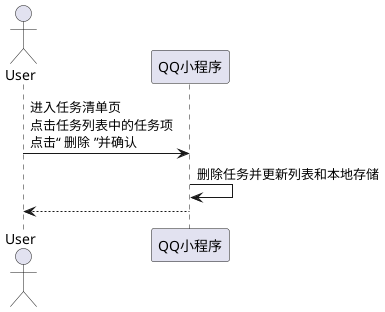 @startuml 任务清单-删除任务
actor "User" as user
participant "QQ小程序" as qp
user->qp:进入任务清单页\n点击任务列表中的任务项\n点击“ 删除 ”并确认
qp->qp:删除任务并更新列表和本地存储
user<--qp
@enduml
